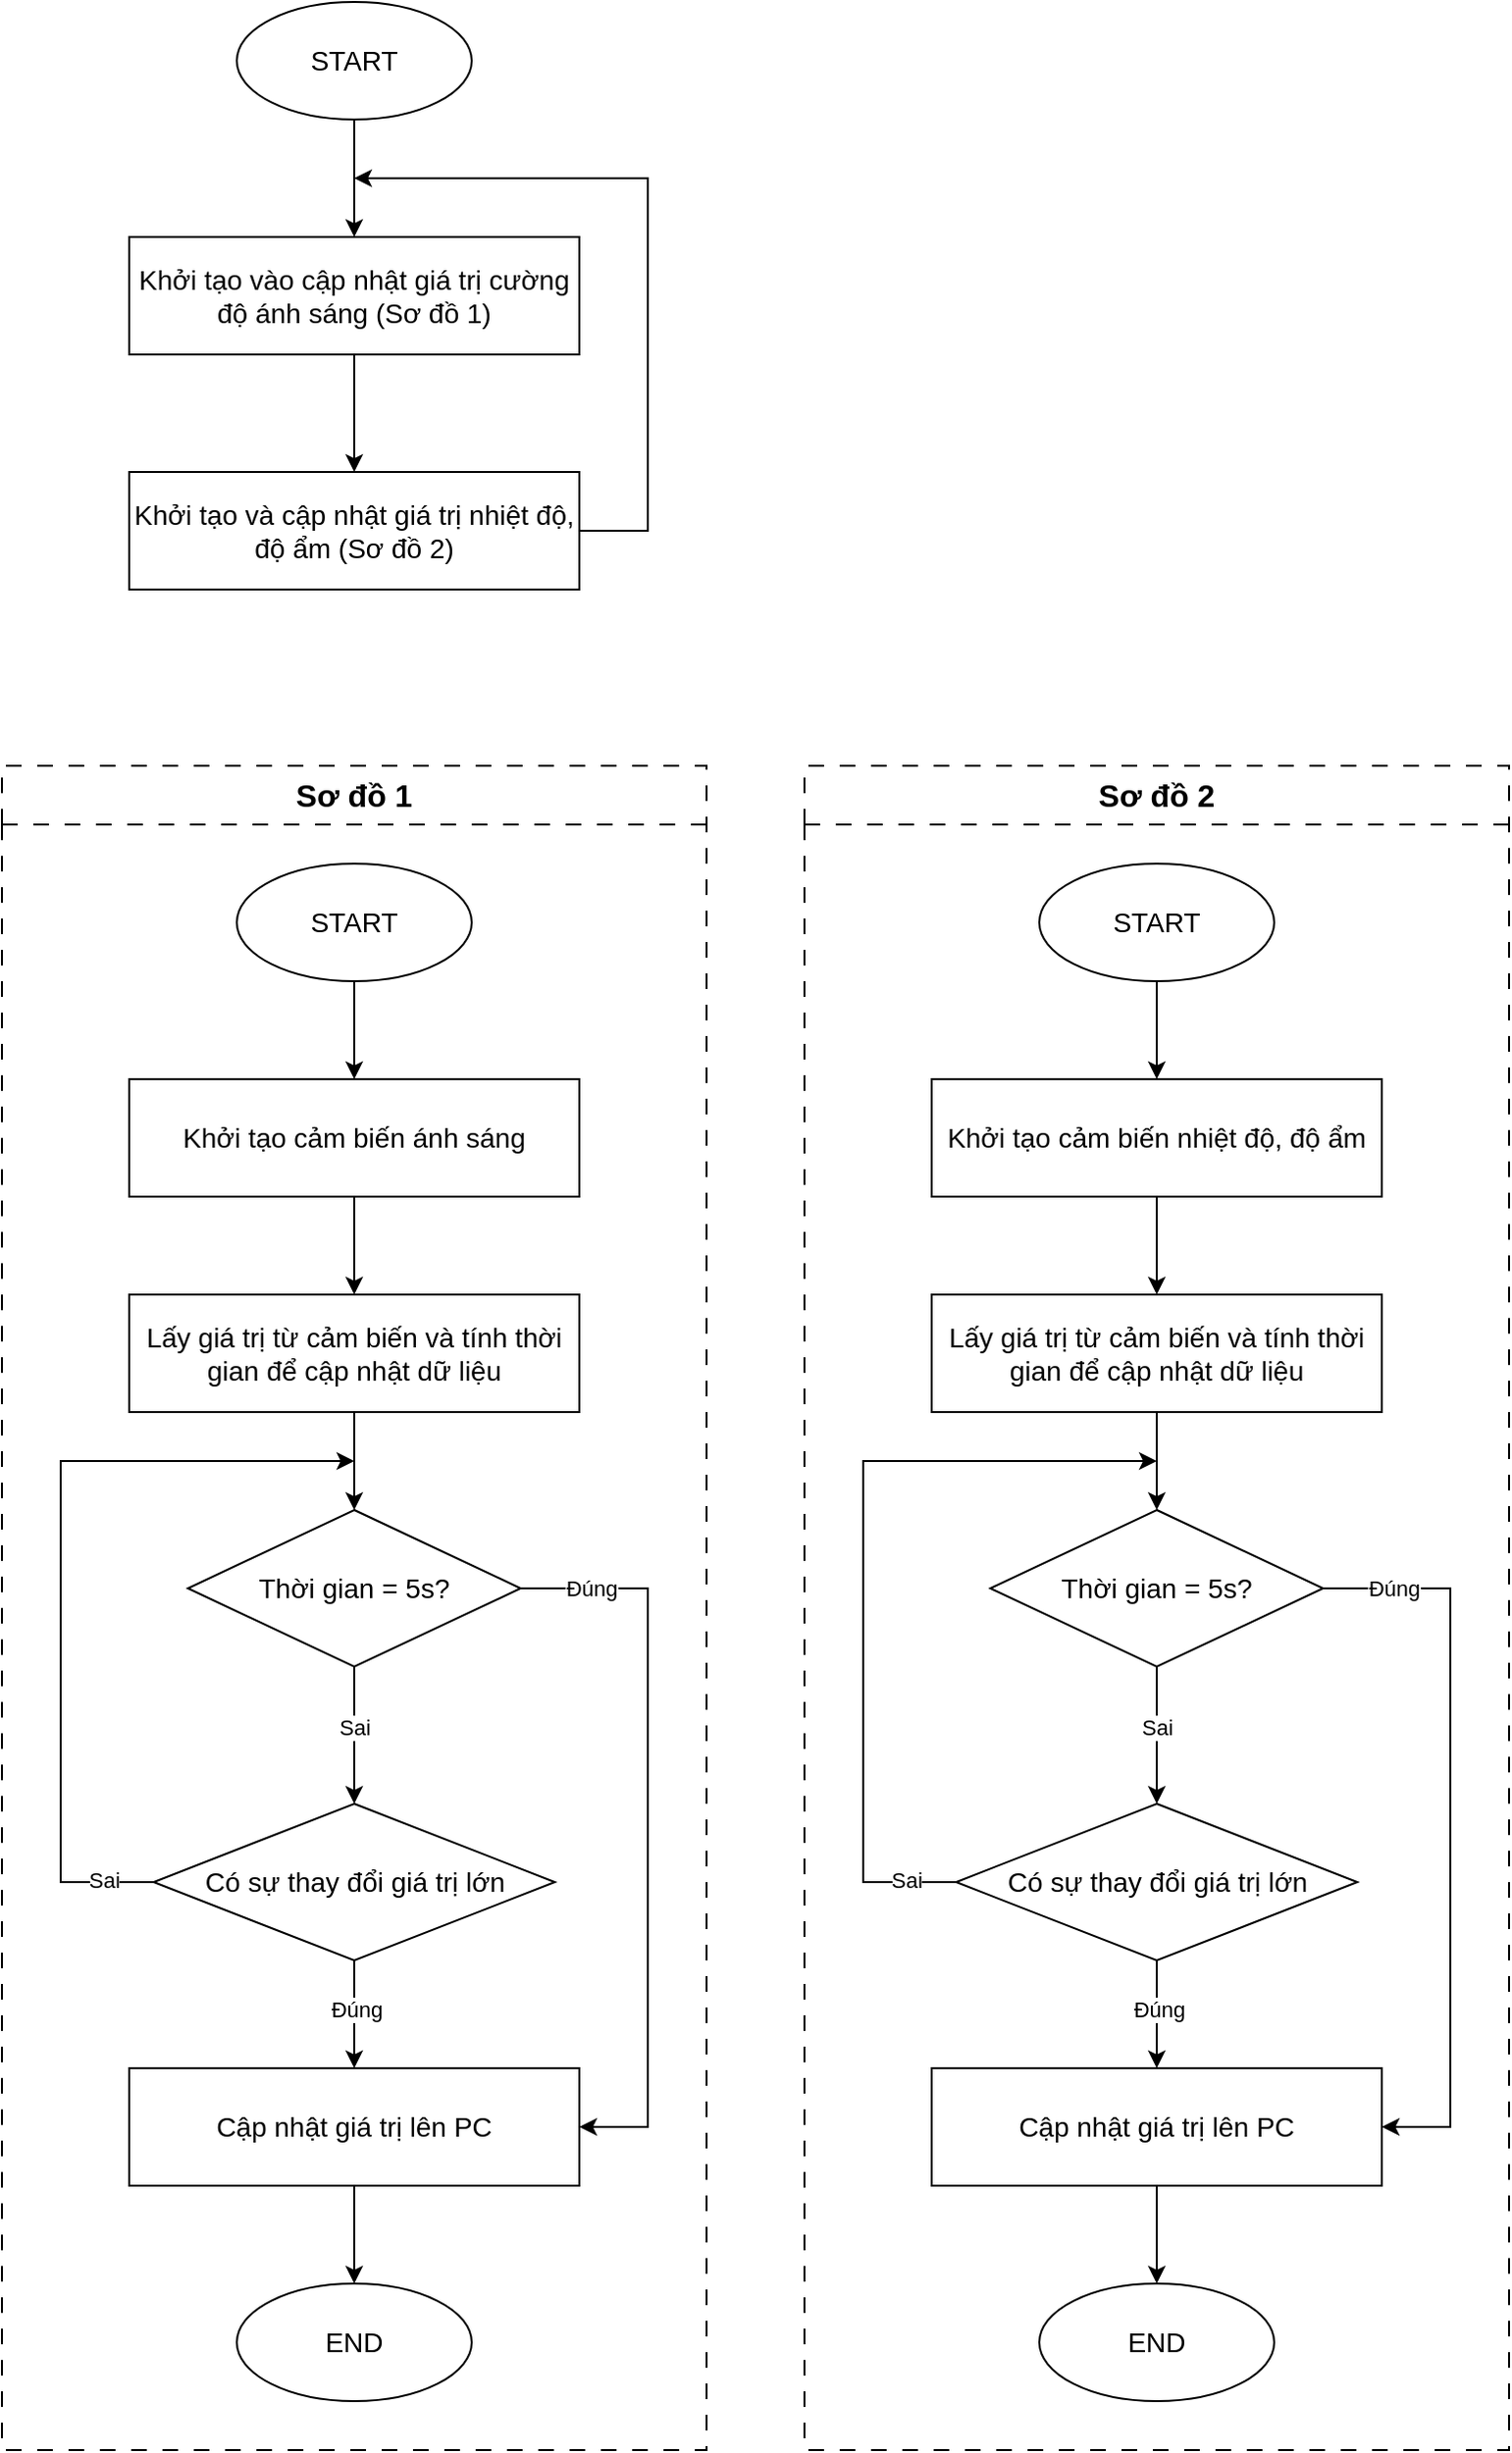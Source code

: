 <mxfile version="23.1.5" type="device">
  <diagram name="Page-1" id="bjgJMxPjE4tXZEGdUv1m">
    <mxGraphModel dx="880" dy="532" grid="1" gridSize="10" guides="1" tooltips="1" connect="1" arrows="1" fold="1" page="1" pageScale="1" pageWidth="827" pageHeight="1169" math="0" shadow="0">
      <root>
        <mxCell id="0" />
        <mxCell id="1" parent="0" />
        <mxCell id="wNPu1-L2XYi0zbQ4qCq7-28" value="&lt;font style=&quot;font-size: 16px;&quot;&gt;Sơ đồ 1&lt;/font&gt;" style="swimlane;whiteSpace=wrap;html=1;dashed=1;dashPattern=8 8;container=0;startSize=30;" vertex="1" parent="1">
          <mxGeometry x="40" y="440" width="360" height="860" as="geometry" />
        </mxCell>
        <mxCell id="wNPu1-L2XYi0zbQ4qCq7-31" value="" style="group" vertex="1" connectable="0" parent="1">
          <mxGeometry x="70" y="490" width="300" height="785" as="geometry" />
        </mxCell>
        <mxCell id="wNPu1-L2XYi0zbQ4qCq7-8" value="&lt;font style=&quot;font-size: 14px;&quot;&gt;START&lt;/font&gt;" style="ellipse;whiteSpace=wrap;html=1;container=0;" vertex="1" parent="wNPu1-L2XYi0zbQ4qCq7-31">
          <mxGeometry x="90" width="120" height="60" as="geometry" />
        </mxCell>
        <mxCell id="wNPu1-L2XYi0zbQ4qCq7-9" value="&lt;font style=&quot;font-size: 14px;&quot;&gt;Khởi tạo cảm biến ánh sáng&lt;/font&gt;" style="rounded=0;whiteSpace=wrap;html=1;container=0;" vertex="1" parent="wNPu1-L2XYi0zbQ4qCq7-31">
          <mxGeometry x="35" y="110" width="230" height="60" as="geometry" />
        </mxCell>
        <mxCell id="wNPu1-L2XYi0zbQ4qCq7-18" value="" style="edgeStyle=orthogonalEdgeStyle;rounded=0;orthogonalLoop=1;jettySize=auto;html=1;" edge="1" parent="wNPu1-L2XYi0zbQ4qCq7-31" source="wNPu1-L2XYi0zbQ4qCq7-8" target="wNPu1-L2XYi0zbQ4qCq7-9">
          <mxGeometry relative="1" as="geometry" />
        </mxCell>
        <mxCell id="wNPu1-L2XYi0zbQ4qCq7-11" value="&lt;font style=&quot;font-size: 14px;&quot;&gt;Lấy giá trị từ cảm biến và tính thời gian để cập nhật dữ liệu&lt;/font&gt;" style="rounded=0;whiteSpace=wrap;html=1;container=0;" vertex="1" parent="wNPu1-L2XYi0zbQ4qCq7-31">
          <mxGeometry x="35" y="220" width="230" height="60" as="geometry" />
        </mxCell>
        <mxCell id="wNPu1-L2XYi0zbQ4qCq7-17" value="" style="edgeStyle=orthogonalEdgeStyle;rounded=0;orthogonalLoop=1;jettySize=auto;html=1;" edge="1" parent="wNPu1-L2XYi0zbQ4qCq7-31" source="wNPu1-L2XYi0zbQ4qCq7-9" target="wNPu1-L2XYi0zbQ4qCq7-11">
          <mxGeometry relative="1" as="geometry" />
        </mxCell>
        <mxCell id="wNPu1-L2XYi0zbQ4qCq7-12" value="&lt;font style=&quot;font-size: 14px;&quot;&gt;Thời gian = 5s?&lt;/font&gt;" style="rhombus;whiteSpace=wrap;html=1;container=0;" vertex="1" parent="wNPu1-L2XYi0zbQ4qCq7-31">
          <mxGeometry x="65" y="330" width="170" height="80" as="geometry" />
        </mxCell>
        <mxCell id="wNPu1-L2XYi0zbQ4qCq7-16" value="" style="edgeStyle=orthogonalEdgeStyle;rounded=0;orthogonalLoop=1;jettySize=auto;html=1;" edge="1" parent="wNPu1-L2XYi0zbQ4qCq7-31" source="wNPu1-L2XYi0zbQ4qCq7-11" target="wNPu1-L2XYi0zbQ4qCq7-12">
          <mxGeometry relative="1" as="geometry" />
        </mxCell>
        <mxCell id="wNPu1-L2XYi0zbQ4qCq7-23" style="edgeStyle=orthogonalEdgeStyle;rounded=0;orthogonalLoop=1;jettySize=auto;html=1;exitX=0;exitY=0.5;exitDx=0;exitDy=0;" edge="1" parent="wNPu1-L2XYi0zbQ4qCq7-31" source="wNPu1-L2XYi0zbQ4qCq7-13">
          <mxGeometry relative="1" as="geometry">
            <mxPoint x="150" y="305" as="targetPoint" />
            <mxPoint x="65" y="520" as="sourcePoint" />
            <Array as="points">
              <mxPoint y="520" />
              <mxPoint y="305" />
            </Array>
          </mxGeometry>
        </mxCell>
        <mxCell id="wNPu1-L2XYi0zbQ4qCq7-24" value="Sai" style="edgeLabel;html=1;align=center;verticalAlign=middle;resizable=0;points=[];container=0;" vertex="1" connectable="0" parent="wNPu1-L2XYi0zbQ4qCq7-23">
          <mxGeometry x="-0.828" relative="1" as="geometry">
            <mxPoint x="10" y="-1" as="offset" />
          </mxGeometry>
        </mxCell>
        <mxCell id="wNPu1-L2XYi0zbQ4qCq7-13" value="&lt;font style=&quot;font-size: 14px;&quot;&gt;Có sự thay đổi giá trị lớn&lt;/font&gt;" style="rhombus;whiteSpace=wrap;html=1;container=0;" vertex="1" parent="wNPu1-L2XYi0zbQ4qCq7-31">
          <mxGeometry x="47.5" y="480" width="205" height="80" as="geometry" />
        </mxCell>
        <mxCell id="wNPu1-L2XYi0zbQ4qCq7-14" value="" style="edgeStyle=orthogonalEdgeStyle;rounded=0;orthogonalLoop=1;jettySize=auto;html=1;" edge="1" parent="wNPu1-L2XYi0zbQ4qCq7-31" source="wNPu1-L2XYi0zbQ4qCq7-12" target="wNPu1-L2XYi0zbQ4qCq7-13">
          <mxGeometry relative="1" as="geometry" />
        </mxCell>
        <mxCell id="wNPu1-L2XYi0zbQ4qCq7-15" value="Sai" style="edgeLabel;html=1;align=center;verticalAlign=middle;resizable=0;points=[];container=0;" vertex="1" connectable="0" parent="wNPu1-L2XYi0zbQ4qCq7-14">
          <mxGeometry x="-0.108" relative="1" as="geometry">
            <mxPoint as="offset" />
          </mxGeometry>
        </mxCell>
        <mxCell id="wNPu1-L2XYi0zbQ4qCq7-19" value="&lt;font style=&quot;font-size: 14px;&quot;&gt;Cập nhật giá trị lên PC&lt;/font&gt;" style="rounded=0;whiteSpace=wrap;html=1;container=0;" vertex="1" parent="wNPu1-L2XYi0zbQ4qCq7-31">
          <mxGeometry x="35" y="615" width="230" height="60" as="geometry" />
        </mxCell>
        <mxCell id="wNPu1-L2XYi0zbQ4qCq7-25" style="edgeStyle=orthogonalEdgeStyle;rounded=0;orthogonalLoop=1;jettySize=auto;html=1;entryX=1;entryY=0.5;entryDx=0;entryDy=0;" edge="1" parent="wNPu1-L2XYi0zbQ4qCq7-31" source="wNPu1-L2XYi0zbQ4qCq7-12" target="wNPu1-L2XYi0zbQ4qCq7-19">
          <mxGeometry relative="1" as="geometry">
            <Array as="points">
              <mxPoint x="300" y="370" />
              <mxPoint x="300" y="645" />
            </Array>
          </mxGeometry>
        </mxCell>
        <mxCell id="wNPu1-L2XYi0zbQ4qCq7-26" value="Đúng" style="edgeLabel;html=1;align=center;verticalAlign=middle;resizable=0;points=[];container=0;" vertex="1" connectable="0" parent="wNPu1-L2XYi0zbQ4qCq7-25">
          <mxGeometry x="-0.811" relative="1" as="geometry">
            <mxPoint as="offset" />
          </mxGeometry>
        </mxCell>
        <mxCell id="wNPu1-L2XYi0zbQ4qCq7-21" value="" style="edgeStyle=orthogonalEdgeStyle;rounded=0;orthogonalLoop=1;jettySize=auto;html=1;" edge="1" parent="wNPu1-L2XYi0zbQ4qCq7-31" source="wNPu1-L2XYi0zbQ4qCq7-13" target="wNPu1-L2XYi0zbQ4qCq7-19">
          <mxGeometry relative="1" as="geometry" />
        </mxCell>
        <mxCell id="wNPu1-L2XYi0zbQ4qCq7-22" value="Đúng" style="edgeLabel;html=1;align=center;verticalAlign=middle;resizable=0;points=[];container=0;" vertex="1" connectable="0" parent="wNPu1-L2XYi0zbQ4qCq7-21">
          <mxGeometry x="-0.156" y="1" relative="1" as="geometry">
            <mxPoint y="2" as="offset" />
          </mxGeometry>
        </mxCell>
        <mxCell id="wNPu1-L2XYi0zbQ4qCq7-20" value="&lt;font style=&quot;font-size: 14px;&quot;&gt;END&lt;/font&gt;" style="ellipse;whiteSpace=wrap;html=1;container=0;" vertex="1" parent="wNPu1-L2XYi0zbQ4qCq7-31">
          <mxGeometry x="90" y="725" width="120" height="60" as="geometry" />
        </mxCell>
        <mxCell id="wNPu1-L2XYi0zbQ4qCq7-27" value="" style="edgeStyle=orthogonalEdgeStyle;rounded=0;orthogonalLoop=1;jettySize=auto;html=1;" edge="1" parent="wNPu1-L2XYi0zbQ4qCq7-31" source="wNPu1-L2XYi0zbQ4qCq7-19" target="wNPu1-L2XYi0zbQ4qCq7-20">
          <mxGeometry relative="1" as="geometry" />
        </mxCell>
        <mxCell id="wNPu1-L2XYi0zbQ4qCq7-32" value="&lt;font style=&quot;font-size: 16px;&quot;&gt;Sơ đồ 2&lt;/font&gt;" style="swimlane;whiteSpace=wrap;html=1;dashed=1;dashPattern=8 8;container=0;startSize=30;" vertex="1" parent="1">
          <mxGeometry x="450" y="440" width="360" height="860" as="geometry" />
        </mxCell>
        <mxCell id="wNPu1-L2XYi0zbQ4qCq7-33" value="" style="group" vertex="1" connectable="0" parent="1">
          <mxGeometry x="480" y="490" width="300" height="785" as="geometry" />
        </mxCell>
        <mxCell id="wNPu1-L2XYi0zbQ4qCq7-34" value="&lt;font style=&quot;font-size: 14px;&quot;&gt;START&lt;/font&gt;" style="ellipse;whiteSpace=wrap;html=1;container=0;" vertex="1" parent="wNPu1-L2XYi0zbQ4qCq7-33">
          <mxGeometry x="90" width="120" height="60" as="geometry" />
        </mxCell>
        <mxCell id="wNPu1-L2XYi0zbQ4qCq7-35" value="&lt;font style=&quot;font-size: 14px;&quot;&gt;Khởi tạo cảm biến nhiệt độ, độ ẩm&lt;/font&gt;" style="rounded=0;whiteSpace=wrap;html=1;container=0;" vertex="1" parent="wNPu1-L2XYi0zbQ4qCq7-33">
          <mxGeometry x="35" y="110" width="230" height="60" as="geometry" />
        </mxCell>
        <mxCell id="wNPu1-L2XYi0zbQ4qCq7-36" value="" style="edgeStyle=orthogonalEdgeStyle;rounded=0;orthogonalLoop=1;jettySize=auto;html=1;" edge="1" parent="wNPu1-L2XYi0zbQ4qCq7-33" source="wNPu1-L2XYi0zbQ4qCq7-34" target="wNPu1-L2XYi0zbQ4qCq7-35">
          <mxGeometry relative="1" as="geometry" />
        </mxCell>
        <mxCell id="wNPu1-L2XYi0zbQ4qCq7-37" value="&lt;font style=&quot;font-size: 14px;&quot;&gt;Lấy giá trị từ cảm biến và tính thời gian để cập nhật dữ liệu&lt;/font&gt;" style="rounded=0;whiteSpace=wrap;html=1;container=0;" vertex="1" parent="wNPu1-L2XYi0zbQ4qCq7-33">
          <mxGeometry x="35" y="220" width="230" height="60" as="geometry" />
        </mxCell>
        <mxCell id="wNPu1-L2XYi0zbQ4qCq7-38" value="" style="edgeStyle=orthogonalEdgeStyle;rounded=0;orthogonalLoop=1;jettySize=auto;html=1;" edge="1" parent="wNPu1-L2XYi0zbQ4qCq7-33" source="wNPu1-L2XYi0zbQ4qCq7-35" target="wNPu1-L2XYi0zbQ4qCq7-37">
          <mxGeometry relative="1" as="geometry" />
        </mxCell>
        <mxCell id="wNPu1-L2XYi0zbQ4qCq7-39" value="&lt;font style=&quot;font-size: 14px;&quot;&gt;Thời gian = 5s?&lt;/font&gt;" style="rhombus;whiteSpace=wrap;html=1;container=0;" vertex="1" parent="wNPu1-L2XYi0zbQ4qCq7-33">
          <mxGeometry x="65" y="330" width="170" height="80" as="geometry" />
        </mxCell>
        <mxCell id="wNPu1-L2XYi0zbQ4qCq7-40" value="" style="edgeStyle=orthogonalEdgeStyle;rounded=0;orthogonalLoop=1;jettySize=auto;html=1;" edge="1" parent="wNPu1-L2XYi0zbQ4qCq7-33" source="wNPu1-L2XYi0zbQ4qCq7-37" target="wNPu1-L2XYi0zbQ4qCq7-39">
          <mxGeometry relative="1" as="geometry" />
        </mxCell>
        <mxCell id="wNPu1-L2XYi0zbQ4qCq7-41" style="edgeStyle=orthogonalEdgeStyle;rounded=0;orthogonalLoop=1;jettySize=auto;html=1;exitX=0;exitY=0.5;exitDx=0;exitDy=0;" edge="1" parent="wNPu1-L2XYi0zbQ4qCq7-33" source="wNPu1-L2XYi0zbQ4qCq7-43">
          <mxGeometry relative="1" as="geometry">
            <mxPoint x="150" y="305" as="targetPoint" />
            <mxPoint x="65" y="520" as="sourcePoint" />
            <Array as="points">
              <mxPoint y="520" />
              <mxPoint y="305" />
            </Array>
          </mxGeometry>
        </mxCell>
        <mxCell id="wNPu1-L2XYi0zbQ4qCq7-42" value="Sai" style="edgeLabel;html=1;align=center;verticalAlign=middle;resizable=0;points=[];container=0;" vertex="1" connectable="0" parent="wNPu1-L2XYi0zbQ4qCq7-41">
          <mxGeometry x="-0.828" relative="1" as="geometry">
            <mxPoint x="10" y="-1" as="offset" />
          </mxGeometry>
        </mxCell>
        <mxCell id="wNPu1-L2XYi0zbQ4qCq7-43" value="&lt;font style=&quot;font-size: 14px;&quot;&gt;Có sự thay đổi giá trị lớn&lt;/font&gt;" style="rhombus;whiteSpace=wrap;html=1;container=0;" vertex="1" parent="wNPu1-L2XYi0zbQ4qCq7-33">
          <mxGeometry x="47.5" y="480" width="205" height="80" as="geometry" />
        </mxCell>
        <mxCell id="wNPu1-L2XYi0zbQ4qCq7-44" value="" style="edgeStyle=orthogonalEdgeStyle;rounded=0;orthogonalLoop=1;jettySize=auto;html=1;" edge="1" parent="wNPu1-L2XYi0zbQ4qCq7-33" source="wNPu1-L2XYi0zbQ4qCq7-39" target="wNPu1-L2XYi0zbQ4qCq7-43">
          <mxGeometry relative="1" as="geometry" />
        </mxCell>
        <mxCell id="wNPu1-L2XYi0zbQ4qCq7-45" value="Sai" style="edgeLabel;html=1;align=center;verticalAlign=middle;resizable=0;points=[];container=0;" vertex="1" connectable="0" parent="wNPu1-L2XYi0zbQ4qCq7-44">
          <mxGeometry x="-0.108" relative="1" as="geometry">
            <mxPoint as="offset" />
          </mxGeometry>
        </mxCell>
        <mxCell id="wNPu1-L2XYi0zbQ4qCq7-46" value="&lt;font style=&quot;font-size: 14px;&quot;&gt;Cập nhật giá trị lên PC&lt;/font&gt;" style="rounded=0;whiteSpace=wrap;html=1;container=0;" vertex="1" parent="wNPu1-L2XYi0zbQ4qCq7-33">
          <mxGeometry x="35" y="615" width="230" height="60" as="geometry" />
        </mxCell>
        <mxCell id="wNPu1-L2XYi0zbQ4qCq7-47" style="edgeStyle=orthogonalEdgeStyle;rounded=0;orthogonalLoop=1;jettySize=auto;html=1;entryX=1;entryY=0.5;entryDx=0;entryDy=0;" edge="1" parent="wNPu1-L2XYi0zbQ4qCq7-33" source="wNPu1-L2XYi0zbQ4qCq7-39" target="wNPu1-L2XYi0zbQ4qCq7-46">
          <mxGeometry relative="1" as="geometry">
            <Array as="points">
              <mxPoint x="300" y="370" />
              <mxPoint x="300" y="645" />
            </Array>
          </mxGeometry>
        </mxCell>
        <mxCell id="wNPu1-L2XYi0zbQ4qCq7-48" value="Đúng" style="edgeLabel;html=1;align=center;verticalAlign=middle;resizable=0;points=[];container=0;" vertex="1" connectable="0" parent="wNPu1-L2XYi0zbQ4qCq7-47">
          <mxGeometry x="-0.811" relative="1" as="geometry">
            <mxPoint as="offset" />
          </mxGeometry>
        </mxCell>
        <mxCell id="wNPu1-L2XYi0zbQ4qCq7-49" value="" style="edgeStyle=orthogonalEdgeStyle;rounded=0;orthogonalLoop=1;jettySize=auto;html=1;" edge="1" parent="wNPu1-L2XYi0zbQ4qCq7-33" source="wNPu1-L2XYi0zbQ4qCq7-43" target="wNPu1-L2XYi0zbQ4qCq7-46">
          <mxGeometry relative="1" as="geometry" />
        </mxCell>
        <mxCell id="wNPu1-L2XYi0zbQ4qCq7-50" value="Đúng" style="edgeLabel;html=1;align=center;verticalAlign=middle;resizable=0;points=[];container=0;" vertex="1" connectable="0" parent="wNPu1-L2XYi0zbQ4qCq7-49">
          <mxGeometry x="-0.156" y="1" relative="1" as="geometry">
            <mxPoint y="2" as="offset" />
          </mxGeometry>
        </mxCell>
        <mxCell id="wNPu1-L2XYi0zbQ4qCq7-51" value="&lt;font style=&quot;font-size: 14px;&quot;&gt;END&lt;/font&gt;" style="ellipse;whiteSpace=wrap;html=1;container=0;" vertex="1" parent="wNPu1-L2XYi0zbQ4qCq7-33">
          <mxGeometry x="90" y="725" width="120" height="60" as="geometry" />
        </mxCell>
        <mxCell id="wNPu1-L2XYi0zbQ4qCq7-52" value="" style="edgeStyle=orthogonalEdgeStyle;rounded=0;orthogonalLoop=1;jettySize=auto;html=1;" edge="1" parent="wNPu1-L2XYi0zbQ4qCq7-33" source="wNPu1-L2XYi0zbQ4qCq7-46" target="wNPu1-L2XYi0zbQ4qCq7-51">
          <mxGeometry relative="1" as="geometry" />
        </mxCell>
        <mxCell id="wNPu1-L2XYi0zbQ4qCq7-53" value="" style="group" vertex="1" connectable="0" parent="1">
          <mxGeometry x="105" y="50" width="265" height="300" as="geometry" />
        </mxCell>
        <mxCell id="wNPu1-L2XYi0zbQ4qCq7-1" value="&lt;font style=&quot;font-size: 14px;&quot;&gt;START&lt;/font&gt;" style="ellipse;whiteSpace=wrap;html=1;" vertex="1" parent="wNPu1-L2XYi0zbQ4qCq7-53">
          <mxGeometry x="55" width="120" height="60" as="geometry" />
        </mxCell>
        <mxCell id="wNPu1-L2XYi0zbQ4qCq7-3" value="&lt;font style=&quot;font-size: 14px;&quot;&gt;Khởi tạo vào cập nhật giá trị cường độ ánh sáng (Sơ đồ 1)&lt;/font&gt;" style="rounded=0;whiteSpace=wrap;html=1;" vertex="1" parent="wNPu1-L2XYi0zbQ4qCq7-53">
          <mxGeometry y="120" width="230" height="60" as="geometry" />
        </mxCell>
        <mxCell id="wNPu1-L2XYi0zbQ4qCq7-5" value="" style="edgeStyle=orthogonalEdgeStyle;rounded=0;orthogonalLoop=1;jettySize=auto;html=1;" edge="1" parent="wNPu1-L2XYi0zbQ4qCq7-53" source="wNPu1-L2XYi0zbQ4qCq7-1" target="wNPu1-L2XYi0zbQ4qCq7-3">
          <mxGeometry relative="1" as="geometry" />
        </mxCell>
        <mxCell id="wNPu1-L2XYi0zbQ4qCq7-7" style="edgeStyle=orthogonalEdgeStyle;rounded=0;orthogonalLoop=1;jettySize=auto;html=1;exitX=1;exitY=0.5;exitDx=0;exitDy=0;" edge="1" parent="wNPu1-L2XYi0zbQ4qCq7-53" source="wNPu1-L2XYi0zbQ4qCq7-4">
          <mxGeometry relative="1" as="geometry">
            <mxPoint x="115" y="90" as="targetPoint" />
            <Array as="points">
              <mxPoint x="265" y="270" />
              <mxPoint x="265" y="90" />
            </Array>
          </mxGeometry>
        </mxCell>
        <mxCell id="wNPu1-L2XYi0zbQ4qCq7-4" value="&lt;font style=&quot;font-size: 14px;&quot;&gt;Khởi tạo và cập nhật giá trị nhiệt độ, độ ẩm (Sơ đồ 2)&lt;/font&gt;" style="rounded=0;whiteSpace=wrap;html=1;" vertex="1" parent="wNPu1-L2XYi0zbQ4qCq7-53">
          <mxGeometry y="240" width="230" height="60" as="geometry" />
        </mxCell>
        <mxCell id="wNPu1-L2XYi0zbQ4qCq7-6" value="" style="edgeStyle=orthogonalEdgeStyle;rounded=0;orthogonalLoop=1;jettySize=auto;html=1;" edge="1" parent="wNPu1-L2XYi0zbQ4qCq7-53" source="wNPu1-L2XYi0zbQ4qCq7-3" target="wNPu1-L2XYi0zbQ4qCq7-4">
          <mxGeometry relative="1" as="geometry" />
        </mxCell>
      </root>
    </mxGraphModel>
  </diagram>
</mxfile>
